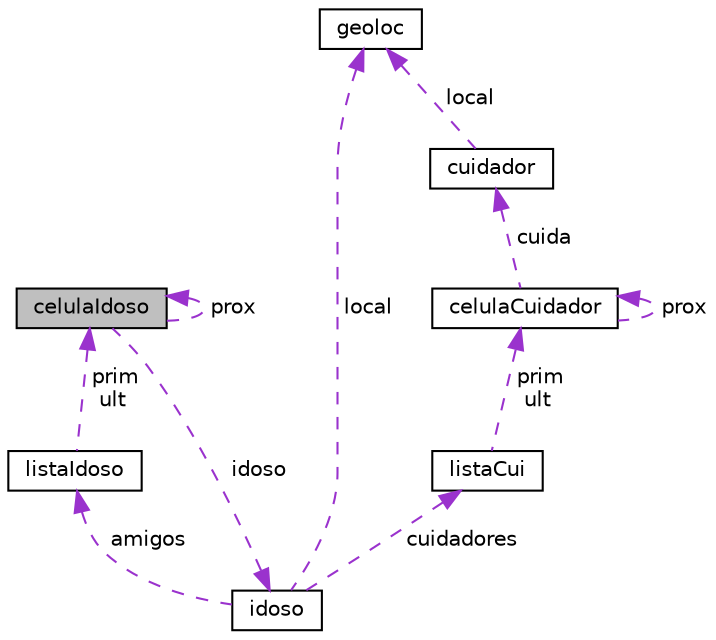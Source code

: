 digraph "celulaIdoso"
{
 // LATEX_PDF_SIZE
  edge [fontname="Helvetica",fontsize="10",labelfontname="Helvetica",labelfontsize="10"];
  node [fontname="Helvetica",fontsize="10",shape=record];
  Node1 [label="celulaIdoso",height=0.2,width=0.4,color="black", fillcolor="grey75", style="filled", fontcolor="black",tooltip=" "];
  Node2 -> Node1 [dir="back",color="darkorchid3",fontsize="10",style="dashed",label=" idoso" ];
  Node2 [label="idoso",height=0.2,width=0.4,color="black", fillcolor="white", style="filled",URL="$structidoso.html",tooltip=" "];
  Node3 -> Node2 [dir="back",color="darkorchid3",fontsize="10",style="dashed",label=" local" ];
  Node3 [label="geoloc",height=0.2,width=0.4,color="black", fillcolor="white", style="filled",URL="$structgeoloc.html",tooltip=" "];
  Node4 -> Node2 [dir="back",color="darkorchid3",fontsize="10",style="dashed",label=" amigos" ];
  Node4 [label="listaIdoso",height=0.2,width=0.4,color="black", fillcolor="white", style="filled",URL="$structlista_idoso.html",tooltip=" "];
  Node1 -> Node4 [dir="back",color="darkorchid3",fontsize="10",style="dashed",label=" prim\nult" ];
  Node5 -> Node2 [dir="back",color="darkorchid3",fontsize="10",style="dashed",label=" cuidadores" ];
  Node5 [label="listaCui",height=0.2,width=0.4,color="black", fillcolor="white", style="filled",URL="$structlista_cui.html",tooltip=" "];
  Node6 -> Node5 [dir="back",color="darkorchid3",fontsize="10",style="dashed",label=" prim\nult" ];
  Node6 [label="celulaCuidador",height=0.2,width=0.4,color="black", fillcolor="white", style="filled",URL="$structcelula_cuidador.html",tooltip=" "];
  Node7 -> Node6 [dir="back",color="darkorchid3",fontsize="10",style="dashed",label=" cuida" ];
  Node7 [label="cuidador",height=0.2,width=0.4,color="black", fillcolor="white", style="filled",URL="$structcuidador.html",tooltip=" "];
  Node3 -> Node7 [dir="back",color="darkorchid3",fontsize="10",style="dashed",label=" local" ];
  Node6 -> Node6 [dir="back",color="darkorchid3",fontsize="10",style="dashed",label=" prox" ];
  Node1 -> Node1 [dir="back",color="darkorchid3",fontsize="10",style="dashed",label=" prox" ];
}

